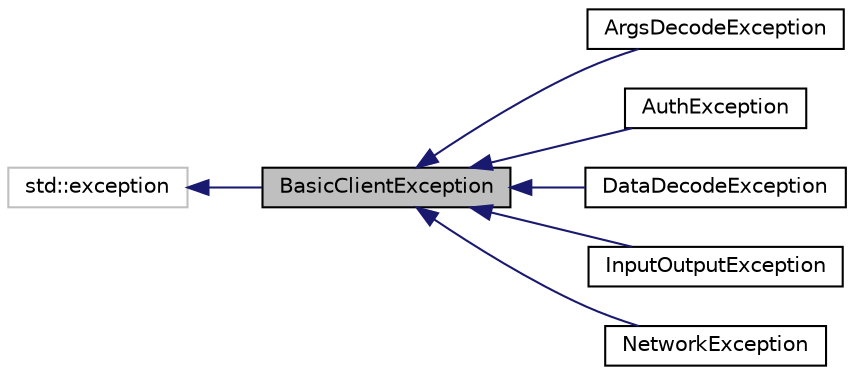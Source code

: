 digraph "BasicClientException"
{
 // LATEX_PDF_SIZE
  edge [fontname="Helvetica",fontsize="10",labelfontname="Helvetica",labelfontsize="10"];
  node [fontname="Helvetica",fontsize="10",shape=record];
  rankdir="LR";
  Node1 [label="BasicClientException",height=0.2,width=0.4,color="black", fillcolor="grey75", style="filled", fontcolor="black",tooltip="Базовый класс для клиентских ошибок."];
  Node2 -> Node1 [dir="back",color="midnightblue",fontsize="10",style="solid",fontname="Helvetica"];
  Node2 [label="std::exception",height=0.2,width=0.4,color="grey75", fillcolor="white", style="filled",tooltip=" "];
  Node1 -> Node3 [dir="back",color="midnightblue",fontsize="10",style="solid",fontname="Helvetica"];
  Node3 [label="ArgsDecodeException",height=0.2,width=0.4,color="black", fillcolor="white", style="filled",URL="$classArgsDecodeException.html",tooltip="Исключение для ошибок декодирования аргументов."];
  Node1 -> Node4 [dir="back",color="midnightblue",fontsize="10",style="solid",fontname="Helvetica"];
  Node4 [label="AuthException",height=0.2,width=0.4,color="black", fillcolor="white", style="filled",URL="$classAuthException.html",tooltip="Исключение для ошибок аутентификации."];
  Node1 -> Node5 [dir="back",color="midnightblue",fontsize="10",style="solid",fontname="Helvetica"];
  Node5 [label="DataDecodeException",height=0.2,width=0.4,color="black", fillcolor="white", style="filled",URL="$classDataDecodeException.html",tooltip="Исключение для ошибок декодирования данных."];
  Node1 -> Node6 [dir="back",color="midnightblue",fontsize="10",style="solid",fontname="Helvetica"];
  Node6 [label="InputOutputException",height=0.2,width=0.4,color="black", fillcolor="white", style="filled",URL="$classInputOutputException.html",tooltip="Исключение для ошибок ввода-вывода."];
  Node1 -> Node7 [dir="back",color="midnightblue",fontsize="10",style="solid",fontname="Helvetica"];
  Node7 [label="NetworkException",height=0.2,width=0.4,color="black", fillcolor="white", style="filled",URL="$classNetworkException.html",tooltip="Исключение для сетевых ошибок."];
}
